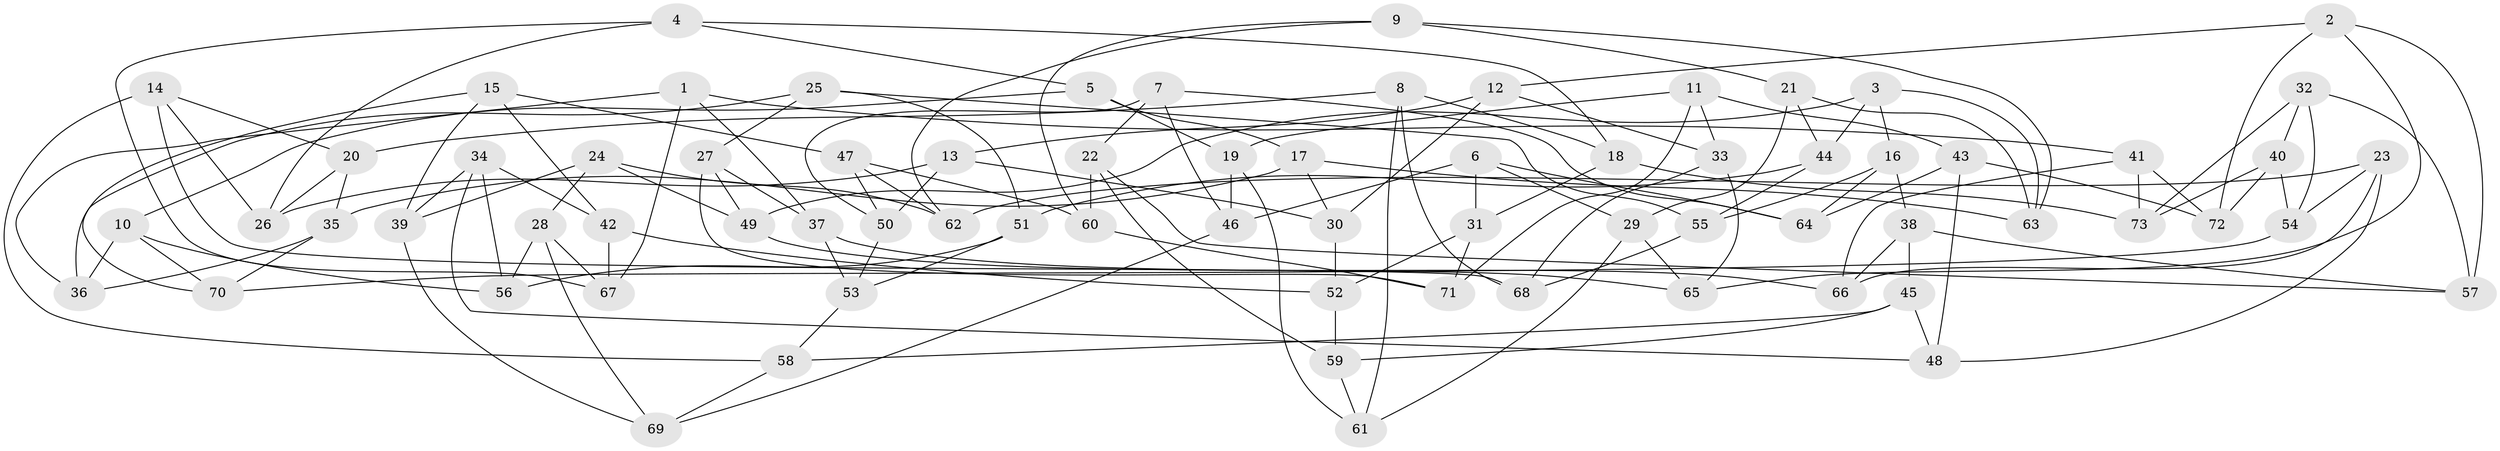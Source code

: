 // Generated by graph-tools (version 1.1) at 2025/16/03/09/25 04:16:21]
// undirected, 73 vertices, 146 edges
graph export_dot {
graph [start="1"]
  node [color=gray90,style=filled];
  1;
  2;
  3;
  4;
  5;
  6;
  7;
  8;
  9;
  10;
  11;
  12;
  13;
  14;
  15;
  16;
  17;
  18;
  19;
  20;
  21;
  22;
  23;
  24;
  25;
  26;
  27;
  28;
  29;
  30;
  31;
  32;
  33;
  34;
  35;
  36;
  37;
  38;
  39;
  40;
  41;
  42;
  43;
  44;
  45;
  46;
  47;
  48;
  49;
  50;
  51;
  52;
  53;
  54;
  55;
  56;
  57;
  58;
  59;
  60;
  61;
  62;
  63;
  64;
  65;
  66;
  67;
  68;
  69;
  70;
  71;
  72;
  73;
  1 -- 41;
  1 -- 37;
  1 -- 36;
  1 -- 67;
  2 -- 72;
  2 -- 65;
  2 -- 12;
  2 -- 57;
  3 -- 16;
  3 -- 49;
  3 -- 63;
  3 -- 44;
  4 -- 26;
  4 -- 67;
  4 -- 5;
  4 -- 18;
  5 -- 19;
  5 -- 17;
  5 -- 10;
  6 -- 31;
  6 -- 29;
  6 -- 46;
  6 -- 64;
  7 -- 64;
  7 -- 46;
  7 -- 22;
  7 -- 50;
  8 -- 18;
  8 -- 20;
  8 -- 68;
  8 -- 61;
  9 -- 63;
  9 -- 21;
  9 -- 62;
  9 -- 60;
  10 -- 56;
  10 -- 70;
  10 -- 36;
  11 -- 19;
  11 -- 43;
  11 -- 71;
  11 -- 33;
  12 -- 33;
  12 -- 30;
  12 -- 13;
  13 -- 26;
  13 -- 50;
  13 -- 30;
  14 -- 58;
  14 -- 20;
  14 -- 26;
  14 -- 68;
  15 -- 70;
  15 -- 42;
  15 -- 39;
  15 -- 47;
  16 -- 38;
  16 -- 55;
  16 -- 64;
  17 -- 30;
  17 -- 35;
  17 -- 63;
  18 -- 31;
  18 -- 73;
  19 -- 61;
  19 -- 46;
  20 -- 26;
  20 -- 35;
  21 -- 29;
  21 -- 44;
  21 -- 63;
  22 -- 60;
  22 -- 57;
  22 -- 59;
  23 -- 54;
  23 -- 48;
  23 -- 62;
  23 -- 66;
  24 -- 62;
  24 -- 39;
  24 -- 49;
  24 -- 28;
  25 -- 36;
  25 -- 51;
  25 -- 27;
  25 -- 55;
  27 -- 37;
  27 -- 71;
  27 -- 49;
  28 -- 69;
  28 -- 56;
  28 -- 67;
  29 -- 61;
  29 -- 65;
  30 -- 52;
  31 -- 71;
  31 -- 52;
  32 -- 40;
  32 -- 57;
  32 -- 54;
  32 -- 73;
  33 -- 65;
  33 -- 68;
  34 -- 48;
  34 -- 42;
  34 -- 56;
  34 -- 39;
  35 -- 70;
  35 -- 36;
  37 -- 53;
  37 -- 66;
  38 -- 45;
  38 -- 66;
  38 -- 57;
  39 -- 69;
  40 -- 73;
  40 -- 54;
  40 -- 72;
  41 -- 72;
  41 -- 73;
  41 -- 66;
  42 -- 52;
  42 -- 67;
  43 -- 64;
  43 -- 48;
  43 -- 72;
  44 -- 55;
  44 -- 51;
  45 -- 48;
  45 -- 59;
  45 -- 58;
  46 -- 69;
  47 -- 50;
  47 -- 60;
  47 -- 62;
  49 -- 65;
  50 -- 53;
  51 -- 56;
  51 -- 53;
  52 -- 59;
  53 -- 58;
  54 -- 70;
  55 -- 68;
  58 -- 69;
  59 -- 61;
  60 -- 71;
}
